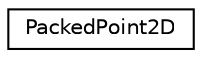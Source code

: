 digraph "Graphical Class Hierarchy"
{
  edge [fontname="Helvetica",fontsize="10",labelfontname="Helvetica",labelfontsize="10"];
  node [fontname="Helvetica",fontsize="10",shape=record];
  rankdir="LR";
  Node1 [label="PackedPoint2D",height=0.2,width=0.4,color="black", fillcolor="white", style="filled",URL="$struct_packed_point2_d.html"];
}
